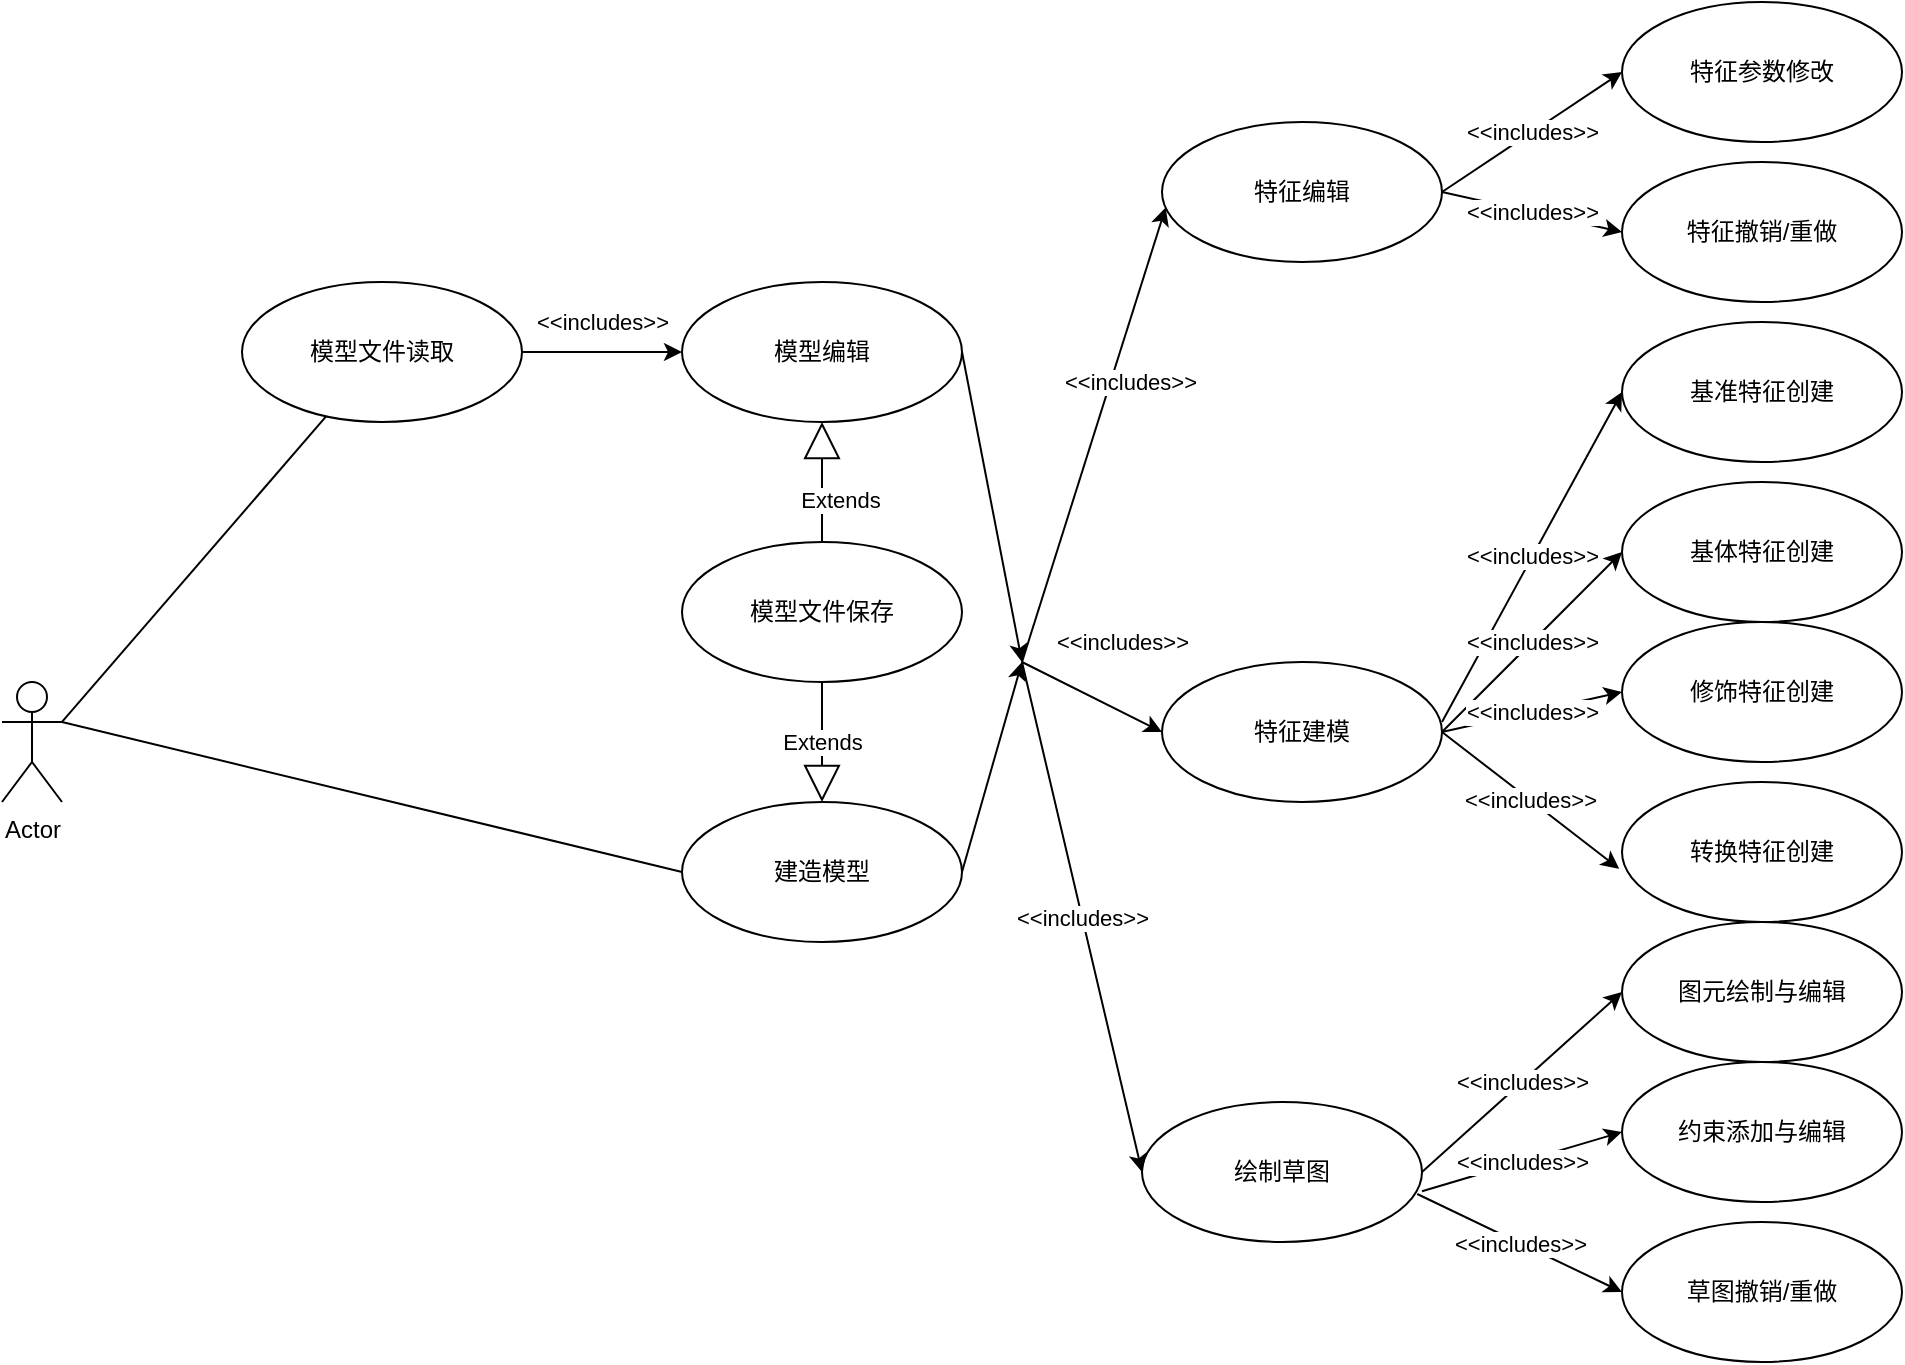<mxfile version="21.1.6" type="github">
  <diagram name="第 1 页" id="sRS028VmoQ0yGFp0G40y">
    <mxGraphModel dx="2117" dy="1749" grid="1" gridSize="10" guides="1" tooltips="1" connect="1" arrows="1" fold="1" page="1" pageScale="1" pageWidth="827" pageHeight="1169" math="0" shadow="0">
      <root>
        <mxCell id="0" />
        <mxCell id="1" parent="0" />
        <mxCell id="2yFTk03IgR5k_DNnFNHS-1" value="Actor" style="shape=umlActor;verticalLabelPosition=bottom;verticalAlign=top;html=1;" parent="1" vertex="1">
          <mxGeometry x="-360" y="230" width="30" height="60" as="geometry" />
        </mxCell>
        <mxCell id="2yFTk03IgR5k_DNnFNHS-2" value="建造模型" style="ellipse;whiteSpace=wrap;html=1;" parent="1" vertex="1">
          <mxGeometry x="-20" y="290" width="140" height="70" as="geometry" />
        </mxCell>
        <mxCell id="2yFTk03IgR5k_DNnFNHS-3" value="绘制草图" style="ellipse;whiteSpace=wrap;html=1;" parent="1" vertex="1">
          <mxGeometry x="210" y="440" width="140" height="70" as="geometry" />
        </mxCell>
        <mxCell id="2yFTk03IgR5k_DNnFNHS-4" value="特征建模" style="ellipse;whiteSpace=wrap;html=1;" parent="1" vertex="1">
          <mxGeometry x="220" y="220" width="140" height="70" as="geometry" />
        </mxCell>
        <mxCell id="2yFTk03IgR5k_DNnFNHS-5" value="特征编辑" style="ellipse;whiteSpace=wrap;html=1;" parent="1" vertex="1">
          <mxGeometry x="220" y="-50" width="140" height="70" as="geometry" />
        </mxCell>
        <mxCell id="2yFTk03IgR5k_DNnFNHS-6" value="模型文件读取" style="ellipse;whiteSpace=wrap;html=1;" parent="1" vertex="1">
          <mxGeometry x="-240" y="30" width="140" height="70" as="geometry" />
        </mxCell>
        <mxCell id="2yFTk03IgR5k_DNnFNHS-7" value="模型文件保存" style="ellipse;whiteSpace=wrap;html=1;" parent="1" vertex="1">
          <mxGeometry x="-20" y="160" width="140" height="70" as="geometry" />
        </mxCell>
        <mxCell id="2yFTk03IgR5k_DNnFNHS-8" value="Extends" style="endArrow=block;endSize=16;endFill=0;html=1;rounded=0;entryX=0.5;entryY=0;entryDx=0;entryDy=0;exitX=0.5;exitY=1;exitDx=0;exitDy=0;" parent="1" source="2yFTk03IgR5k_DNnFNHS-7" target="2yFTk03IgR5k_DNnFNHS-2" edge="1">
          <mxGeometry width="160" relative="1" as="geometry">
            <mxPoint x="-90" y="350" as="sourcePoint" />
            <mxPoint x="10" y="470" as="targetPoint" />
          </mxGeometry>
        </mxCell>
        <mxCell id="2yFTk03IgR5k_DNnFNHS-17" value="" style="endArrow=none;html=1;rounded=0;exitX=1;exitY=0.333;exitDx=0;exitDy=0;exitPerimeter=0;" parent="1" source="2yFTk03IgR5k_DNnFNHS-1" target="2yFTk03IgR5k_DNnFNHS-6" edge="1">
          <mxGeometry width="50" height="50" relative="1" as="geometry">
            <mxPoint x="-80" y="230" as="sourcePoint" />
            <mxPoint x="-30" y="180" as="targetPoint" />
          </mxGeometry>
        </mxCell>
        <mxCell id="2yFTk03IgR5k_DNnFNHS-18" value="" style="endArrow=none;html=1;rounded=0;entryX=0;entryY=0.5;entryDx=0;entryDy=0;exitX=1;exitY=0.333;exitDx=0;exitDy=0;exitPerimeter=0;" parent="1" target="2yFTk03IgR5k_DNnFNHS-2" edge="1" source="2yFTk03IgR5k_DNnFNHS-1">
          <mxGeometry width="50" height="50" relative="1" as="geometry">
            <mxPoint x="-150" y="240" as="sourcePoint" />
            <mxPoint x="-70" y="300" as="targetPoint" />
          </mxGeometry>
        </mxCell>
        <mxCell id="2yFTk03IgR5k_DNnFNHS-19" value="&amp;lt;&amp;lt;includes&amp;gt;&amp;gt;" style="endArrow=classic;html=1;rounded=0;entryX=0.013;entryY=0.611;entryDx=0;entryDy=0;entryPerimeter=0;" parent="1" target="2yFTk03IgR5k_DNnFNHS-5" edge="1">
          <mxGeometry x="0.253" y="-8" width="50" height="50" relative="1" as="geometry">
            <mxPoint x="150" y="220" as="sourcePoint" />
            <mxPoint x="170" y="320" as="targetPoint" />
            <mxPoint x="1" as="offset" />
          </mxGeometry>
        </mxCell>
        <mxCell id="2yFTk03IgR5k_DNnFNHS-20" value="&amp;lt;&amp;lt;includes&amp;gt;&amp;gt;" style="endArrow=classic;html=1;rounded=0;entryX=0;entryY=0.5;entryDx=0;entryDy=0;" parent="1" target="2yFTk03IgR5k_DNnFNHS-4" edge="1">
          <mxGeometry x="0.029" y="31" width="50" height="50" relative="1" as="geometry">
            <mxPoint x="150" y="220" as="sourcePoint" />
            <mxPoint x="230" y="330" as="targetPoint" />
            <mxPoint as="offset" />
          </mxGeometry>
        </mxCell>
        <mxCell id="2yFTk03IgR5k_DNnFNHS-21" value="&amp;lt;&amp;lt;includes&amp;gt;&amp;gt;" style="endArrow=classic;html=1;rounded=0;entryX=0;entryY=0.5;entryDx=0;entryDy=0;" parent="1" target="2yFTk03IgR5k_DNnFNHS-3" edge="1">
          <mxGeometry width="50" height="50" relative="1" as="geometry">
            <mxPoint x="150" y="220" as="sourcePoint" />
            <mxPoint x="190" y="160" as="targetPoint" />
          </mxGeometry>
        </mxCell>
        <mxCell id="2yFTk03IgR5k_DNnFNHS-22" value="约束添加与编辑" style="ellipse;whiteSpace=wrap;html=1;" parent="1" vertex="1">
          <mxGeometry x="450" y="420" width="140" height="70" as="geometry" />
        </mxCell>
        <mxCell id="2yFTk03IgR5k_DNnFNHS-23" value="图元绘制与编辑" style="ellipse;whiteSpace=wrap;html=1;" parent="1" vertex="1">
          <mxGeometry x="450" y="350" width="140" height="70" as="geometry" />
        </mxCell>
        <mxCell id="2yFTk03IgR5k_DNnFNHS-24" value="草图撤销/重做" style="ellipse;whiteSpace=wrap;html=1;" parent="1" vertex="1">
          <mxGeometry x="450" y="500" width="140" height="70" as="geometry" />
        </mxCell>
        <mxCell id="2yFTk03IgR5k_DNnFNHS-26" value="&amp;lt;&amp;lt;includes&amp;gt;&amp;gt;" style="endArrow=classic;html=1;rounded=0;entryX=0;entryY=0.5;entryDx=0;entryDy=0;exitX=1;exitY=0.637;exitDx=0;exitDy=0;exitPerimeter=0;" parent="1" source="2yFTk03IgR5k_DNnFNHS-3" target="2yFTk03IgR5k_DNnFNHS-22" edge="1">
          <mxGeometry width="50" height="50" relative="1" as="geometry">
            <mxPoint x="380" y="160" as="sourcePoint" />
            <mxPoint x="250" y="165" as="targetPoint" />
          </mxGeometry>
        </mxCell>
        <mxCell id="2yFTk03IgR5k_DNnFNHS-27" value="&amp;lt;&amp;lt;includes&amp;gt;&amp;gt;" style="endArrow=classic;html=1;rounded=0;entryX=0;entryY=0.5;entryDx=0;entryDy=0;exitX=0.983;exitY=0.657;exitDx=0;exitDy=0;exitPerimeter=0;" parent="1" source="2yFTk03IgR5k_DNnFNHS-3" target="2yFTk03IgR5k_DNnFNHS-24" edge="1">
          <mxGeometry width="50" height="50" relative="1" as="geometry">
            <mxPoint x="370" y="160" as="sourcePoint" />
            <mxPoint x="510" y="165" as="targetPoint" />
          </mxGeometry>
        </mxCell>
        <mxCell id="2yFTk03IgR5k_DNnFNHS-28" value="&amp;lt;&amp;lt;includes&amp;gt;&amp;gt;" style="endArrow=classic;html=1;rounded=0;entryX=0;entryY=0.5;entryDx=0;entryDy=0;exitX=1;exitY=0.5;exitDx=0;exitDy=0;" parent="1" source="2yFTk03IgR5k_DNnFNHS-3" target="2yFTk03IgR5k_DNnFNHS-23" edge="1">
          <mxGeometry width="50" height="50" relative="1" as="geometry">
            <mxPoint x="390" y="160" as="sourcePoint" />
            <mxPoint x="520" y="175" as="targetPoint" />
          </mxGeometry>
        </mxCell>
        <mxCell id="2yFTk03IgR5k_DNnFNHS-29" value="特征参数修改" style="ellipse;whiteSpace=wrap;html=1;" parent="1" vertex="1">
          <mxGeometry x="450" y="-110" width="140" height="70" as="geometry" />
        </mxCell>
        <mxCell id="2yFTk03IgR5k_DNnFNHS-30" value="特征撤销/重做" style="ellipse;whiteSpace=wrap;html=1;" parent="1" vertex="1">
          <mxGeometry x="450" y="-30" width="140" height="70" as="geometry" />
        </mxCell>
        <mxCell id="2yFTk03IgR5k_DNnFNHS-31" value="&amp;lt;&amp;lt;includes&amp;gt;&amp;gt;" style="endArrow=classic;html=1;rounded=0;exitX=1;exitY=0.5;exitDx=0;exitDy=0;entryX=0;entryY=0.5;entryDx=0;entryDy=0;" parent="1" source="2yFTk03IgR5k_DNnFNHS-5" target="2yFTk03IgR5k_DNnFNHS-29" edge="1">
          <mxGeometry width="50" height="50" relative="1" as="geometry">
            <mxPoint x="412" y="192" as="sourcePoint" />
            <mxPoint x="530" y="185" as="targetPoint" />
          </mxGeometry>
        </mxCell>
        <mxCell id="2yFTk03IgR5k_DNnFNHS-32" value="&amp;lt;&amp;lt;includes&amp;gt;&amp;gt;" style="endArrow=classic;html=1;rounded=0;exitX=1;exitY=0.5;exitDx=0;exitDy=0;entryX=0;entryY=0.5;entryDx=0;entryDy=0;" parent="1" source="2yFTk03IgR5k_DNnFNHS-5" target="2yFTk03IgR5k_DNnFNHS-30" edge="1">
          <mxGeometry width="50" height="50" relative="1" as="geometry">
            <mxPoint x="422" y="202" as="sourcePoint" />
            <mxPoint x="430" y="450" as="targetPoint" />
          </mxGeometry>
        </mxCell>
        <mxCell id="IHyfqfvDLMzMLXmbYzIS-2" value="&amp;lt;&amp;lt;includes&amp;gt;&amp;gt;" style="endArrow=classic;html=1;rounded=0;exitX=1;exitY=0.5;exitDx=0;exitDy=0;entryX=0;entryY=0.5;entryDx=0;entryDy=0;" edge="1" parent="1" source="2yFTk03IgR5k_DNnFNHS-6" target="IHyfqfvDLMzMLXmbYzIS-3">
          <mxGeometry y="15" width="50" height="50" relative="1" as="geometry">
            <mxPoint x="130" y="264" as="sourcePoint" />
            <mxPoint x="30" y="105" as="targetPoint" />
            <mxPoint as="offset" />
          </mxGeometry>
        </mxCell>
        <mxCell id="IHyfqfvDLMzMLXmbYzIS-3" value="模型编辑" style="ellipse;whiteSpace=wrap;html=1;" vertex="1" parent="1">
          <mxGeometry x="-20" y="30" width="140" height="70" as="geometry" />
        </mxCell>
        <mxCell id="IHyfqfvDLMzMLXmbYzIS-4" value="Extends" style="endArrow=block;endSize=16;endFill=0;html=1;rounded=0;exitX=0.5;exitY=0;exitDx=0;exitDy=0;entryX=0.5;entryY=1;entryDx=0;entryDy=0;" edge="1" parent="1" source="2yFTk03IgR5k_DNnFNHS-7" target="IHyfqfvDLMzMLXmbYzIS-3">
          <mxGeometry x="-0.306" y="-9" width="160" relative="1" as="geometry">
            <mxPoint x="170" y="100" as="sourcePoint" />
            <mxPoint x="330" y="100" as="targetPoint" />
            <mxPoint as="offset" />
          </mxGeometry>
        </mxCell>
        <mxCell id="IHyfqfvDLMzMLXmbYzIS-8" value="" style="endArrow=classic;html=1;rounded=0;exitX=1;exitY=0.5;exitDx=0;exitDy=0;" edge="1" parent="1" source="IHyfqfvDLMzMLXmbYzIS-3">
          <mxGeometry width="50" height="50" relative="1" as="geometry">
            <mxPoint x="170" y="140" as="sourcePoint" />
            <mxPoint x="150" y="220" as="targetPoint" />
          </mxGeometry>
        </mxCell>
        <mxCell id="IHyfqfvDLMzMLXmbYzIS-9" value="" style="endArrow=classic;html=1;rounded=0;exitX=1;exitY=0.5;exitDx=0;exitDy=0;" edge="1" parent="1" source="2yFTk03IgR5k_DNnFNHS-2">
          <mxGeometry width="50" height="50" relative="1" as="geometry">
            <mxPoint x="90" y="520" as="sourcePoint" />
            <mxPoint x="150" y="220" as="targetPoint" />
          </mxGeometry>
        </mxCell>
        <mxCell id="IHyfqfvDLMzMLXmbYzIS-11" value="基准特征创建" style="ellipse;whiteSpace=wrap;html=1;" vertex="1" parent="1">
          <mxGeometry x="450" y="50" width="140" height="70" as="geometry" />
        </mxCell>
        <mxCell id="IHyfqfvDLMzMLXmbYzIS-12" value="基体特征创建" style="ellipse;whiteSpace=wrap;html=1;" vertex="1" parent="1">
          <mxGeometry x="450" y="130" width="140" height="70" as="geometry" />
        </mxCell>
        <mxCell id="IHyfqfvDLMzMLXmbYzIS-13" value="修饰特征创建" style="ellipse;whiteSpace=wrap;html=1;" vertex="1" parent="1">
          <mxGeometry x="450" y="200" width="140" height="70" as="geometry" />
        </mxCell>
        <mxCell id="IHyfqfvDLMzMLXmbYzIS-14" value="转换特征创建" style="ellipse;whiteSpace=wrap;html=1;" vertex="1" parent="1">
          <mxGeometry x="450" y="280" width="140" height="70" as="geometry" />
        </mxCell>
        <mxCell id="IHyfqfvDLMzMLXmbYzIS-15" value="&amp;lt;&amp;lt;includes&amp;gt;&amp;gt;" style="endArrow=classic;html=1;rounded=0;entryX=0;entryY=0.5;entryDx=0;entryDy=0;" edge="1" parent="1" target="IHyfqfvDLMzMLXmbYzIS-11">
          <mxGeometry width="50" height="50" relative="1" as="geometry">
            <mxPoint x="360" y="250" as="sourcePoint" />
            <mxPoint x="460" y="15" as="targetPoint" />
          </mxGeometry>
        </mxCell>
        <mxCell id="IHyfqfvDLMzMLXmbYzIS-16" value="&amp;lt;&amp;lt;includes&amp;gt;&amp;gt;" style="endArrow=classic;html=1;rounded=0;entryX=0;entryY=0.5;entryDx=0;entryDy=0;exitX=1;exitY=0.5;exitDx=0;exitDy=0;" edge="1" parent="1" source="2yFTk03IgR5k_DNnFNHS-4" target="IHyfqfvDLMzMLXmbYzIS-12">
          <mxGeometry width="50" height="50" relative="1" as="geometry">
            <mxPoint x="380" y="260" as="sourcePoint" />
            <mxPoint x="470" y="25" as="targetPoint" />
          </mxGeometry>
        </mxCell>
        <mxCell id="IHyfqfvDLMzMLXmbYzIS-17" value="&amp;lt;&amp;lt;includes&amp;gt;&amp;gt;" style="endArrow=classic;html=1;rounded=0;exitX=1;exitY=0.5;exitDx=0;exitDy=0;entryX=0;entryY=0.5;entryDx=0;entryDy=0;" edge="1" parent="1" source="2yFTk03IgR5k_DNnFNHS-4" target="IHyfqfvDLMzMLXmbYzIS-13">
          <mxGeometry width="50" height="50" relative="1" as="geometry">
            <mxPoint x="390" y="15" as="sourcePoint" />
            <mxPoint x="480" y="35" as="targetPoint" />
          </mxGeometry>
        </mxCell>
        <mxCell id="IHyfqfvDLMzMLXmbYzIS-18" value="&amp;lt;&amp;lt;includes&amp;gt;&amp;gt;" style="endArrow=classic;html=1;rounded=0;exitX=1;exitY=0.5;exitDx=0;exitDy=0;entryX=-0.01;entryY=0.62;entryDx=0;entryDy=0;entryPerimeter=0;" edge="1" parent="1" source="2yFTk03IgR5k_DNnFNHS-4" target="IHyfqfvDLMzMLXmbYzIS-14">
          <mxGeometry width="50" height="50" relative="1" as="geometry">
            <mxPoint x="400" y="25" as="sourcePoint" />
            <mxPoint x="490" y="45" as="targetPoint" />
          </mxGeometry>
        </mxCell>
      </root>
    </mxGraphModel>
  </diagram>
</mxfile>
